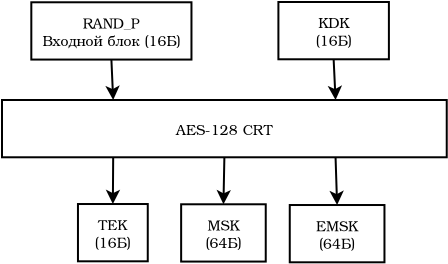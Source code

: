 <?xml version="1.0" encoding="UTF-8"?>
<dia:diagram xmlns:dia="http://www.lysator.liu.se/~alla/dia/">
  <dia:layer name="Фон" visible="true" active="true">
    <dia:group>
      <dia:object type="Flowchart - Box" version="0" id="O0">
        <dia:attribute name="obj_pos">
          <dia:point val="1.917,0.431"/>
        </dia:attribute>
        <dia:attribute name="obj_bb">
          <dia:rectangle val="1.867,0.381;9.932,3.344"/>
        </dia:attribute>
        <dia:attribute name="elem_corner">
          <dia:point val="1.917,0.431"/>
        </dia:attribute>
        <dia:attribute name="elem_width">
          <dia:real val="7.965"/>
        </dia:attribute>
        <dia:attribute name="elem_height">
          <dia:real val="2.864"/>
        </dia:attribute>
        <dia:attribute name="border_width">
          <dia:real val="0.1"/>
        </dia:attribute>
        <dia:attribute name="show_background">
          <dia:boolean val="false"/>
        </dia:attribute>
        <dia:attribute name="padding">
          <dia:real val="0.5"/>
        </dia:attribute>
        <dia:attribute name="text">
          <dia:composite type="text">
            <dia:attribute name="string">
              <dia:string>#RAND_P
Входной блок (16Б)#</dia:string>
            </dia:attribute>
            <dia:attribute name="font">
              <dia:font family="TeX Gyre Bonum" style="0" name="Courier"/>
            </dia:attribute>
            <dia:attribute name="height">
              <dia:real val="0.882"/>
            </dia:attribute>
            <dia:attribute name="pos">
              <dia:point val="5.9,1.736"/>
            </dia:attribute>
            <dia:attribute name="color">
              <dia:color val="#000000"/>
            </dia:attribute>
            <dia:attribute name="alignment">
              <dia:enum val="1"/>
            </dia:attribute>
          </dia:composite>
        </dia:attribute>
      </dia:object>
      <dia:object type="Flowchart - Box" version="0" id="O1">
        <dia:attribute name="obj_pos">
          <dia:point val="14.25,0.417"/>
        </dia:attribute>
        <dia:attribute name="obj_bb">
          <dia:rectangle val="14.2,0.367;19.825,3.331"/>
        </dia:attribute>
        <dia:attribute name="elem_corner">
          <dia:point val="14.25,0.417"/>
        </dia:attribute>
        <dia:attribute name="elem_width">
          <dia:real val="5.525"/>
        </dia:attribute>
        <dia:attribute name="elem_height">
          <dia:real val="2.864"/>
        </dia:attribute>
        <dia:attribute name="border_width">
          <dia:real val="0.1"/>
        </dia:attribute>
        <dia:attribute name="show_background">
          <dia:boolean val="false"/>
        </dia:attribute>
        <dia:attribute name="padding">
          <dia:real val="0.5"/>
        </dia:attribute>
        <dia:attribute name="text">
          <dia:composite type="text">
            <dia:attribute name="string">
              <dia:string>#KDK
(16Б)#</dia:string>
            </dia:attribute>
            <dia:attribute name="font">
              <dia:font family="TeX Gyre Bonum" style="0" name="Courier"/>
            </dia:attribute>
            <dia:attribute name="height">
              <dia:real val="0.882"/>
            </dia:attribute>
            <dia:attribute name="pos">
              <dia:point val="17.012,1.722"/>
            </dia:attribute>
            <dia:attribute name="color">
              <dia:color val="#000000"/>
            </dia:attribute>
            <dia:attribute name="alignment">
              <dia:enum val="1"/>
            </dia:attribute>
          </dia:composite>
        </dia:attribute>
      </dia:object>
      <dia:object type="Flowchart - Box" version="0" id="O2">
        <dia:attribute name="obj_pos">
          <dia:point val="0.43,5.317"/>
        </dia:attribute>
        <dia:attribute name="obj_bb">
          <dia:rectangle val="0.38,5.268;22.718,8.231"/>
        </dia:attribute>
        <dia:attribute name="elem_corner">
          <dia:point val="0.43,5.317"/>
        </dia:attribute>
        <dia:attribute name="elem_width">
          <dia:real val="22.237"/>
        </dia:attribute>
        <dia:attribute name="elem_height">
          <dia:real val="2.864"/>
        </dia:attribute>
        <dia:attribute name="border_width">
          <dia:real val="0.1"/>
        </dia:attribute>
        <dia:attribute name="show_background">
          <dia:boolean val="false"/>
        </dia:attribute>
        <dia:attribute name="padding">
          <dia:real val="0.5"/>
        </dia:attribute>
        <dia:attribute name="text">
          <dia:composite type="text">
            <dia:attribute name="string">
              <dia:string>#AES-128 CRT#</dia:string>
            </dia:attribute>
            <dia:attribute name="font">
              <dia:font family="TeX Gyre Bonum" style="0" name="Courier"/>
            </dia:attribute>
            <dia:attribute name="height">
              <dia:real val="0.882"/>
            </dia:attribute>
            <dia:attribute name="pos">
              <dia:point val="11.549,7.063"/>
            </dia:attribute>
            <dia:attribute name="color">
              <dia:color val="#000000"/>
            </dia:attribute>
            <dia:attribute name="alignment">
              <dia:enum val="1"/>
            </dia:attribute>
          </dia:composite>
        </dia:attribute>
      </dia:object>
      <dia:object type="Flowchart - Box" version="0" id="O3">
        <dia:attribute name="obj_pos">
          <dia:point val="4.228,10.518"/>
        </dia:attribute>
        <dia:attribute name="obj_bb">
          <dia:rectangle val="4.178,10.467;7.768,13.431"/>
        </dia:attribute>
        <dia:attribute name="elem_corner">
          <dia:point val="4.228,10.518"/>
        </dia:attribute>
        <dia:attribute name="elem_width">
          <dia:real val="3.49"/>
        </dia:attribute>
        <dia:attribute name="elem_height">
          <dia:real val="2.864"/>
        </dia:attribute>
        <dia:attribute name="border_width">
          <dia:real val="0.1"/>
        </dia:attribute>
        <dia:attribute name="show_background">
          <dia:boolean val="false"/>
        </dia:attribute>
        <dia:attribute name="padding">
          <dia:real val="0.5"/>
        </dia:attribute>
        <dia:attribute name="text">
          <dia:composite type="text">
            <dia:attribute name="string">
              <dia:string>#TEK
(16Б)#</dia:string>
            </dia:attribute>
            <dia:attribute name="font">
              <dia:font family="TeX Gyre Bonum" style="0" name="Courier"/>
            </dia:attribute>
            <dia:attribute name="height">
              <dia:real val="0.882"/>
            </dia:attribute>
            <dia:attribute name="pos">
              <dia:point val="5.973,11.822"/>
            </dia:attribute>
            <dia:attribute name="color">
              <dia:color val="#000000"/>
            </dia:attribute>
            <dia:attribute name="alignment">
              <dia:enum val="1"/>
            </dia:attribute>
          </dia:composite>
        </dia:attribute>
      </dia:object>
      <dia:object type="Flowchart - Box" version="0" id="O4">
        <dia:attribute name="obj_pos">
          <dia:point val="9.387,10.531"/>
        </dia:attribute>
        <dia:attribute name="obj_bb">
          <dia:rectangle val="9.338,10.482;13.668,13.445"/>
        </dia:attribute>
        <dia:attribute name="elem_corner">
          <dia:point val="9.387,10.531"/>
        </dia:attribute>
        <dia:attribute name="elem_width">
          <dia:real val="4.23"/>
        </dia:attribute>
        <dia:attribute name="elem_height">
          <dia:real val="2.864"/>
        </dia:attribute>
        <dia:attribute name="border_width">
          <dia:real val="0.1"/>
        </dia:attribute>
        <dia:attribute name="show_background">
          <dia:boolean val="false"/>
        </dia:attribute>
        <dia:attribute name="padding">
          <dia:real val="0.5"/>
        </dia:attribute>
        <dia:attribute name="text">
          <dia:composite type="text">
            <dia:attribute name="string">
              <dia:string>#MSK
(64Б)#</dia:string>
            </dia:attribute>
            <dia:attribute name="font">
              <dia:font family="TeX Gyre Bonum" style="0" name="Courier"/>
            </dia:attribute>
            <dia:attribute name="height">
              <dia:real val="0.882"/>
            </dia:attribute>
            <dia:attribute name="pos">
              <dia:point val="11.502,11.836"/>
            </dia:attribute>
            <dia:attribute name="color">
              <dia:color val="#000000"/>
            </dia:attribute>
            <dia:attribute name="alignment">
              <dia:enum val="1"/>
            </dia:attribute>
          </dia:composite>
        </dia:attribute>
      </dia:object>
      <dia:object type="Flowchart - Box" version="0" id="O5">
        <dia:attribute name="obj_pos">
          <dia:point val="14.818,10.568"/>
        </dia:attribute>
        <dia:attribute name="obj_bb">
          <dia:rectangle val="14.768,10.518;19.602,13.481"/>
        </dia:attribute>
        <dia:attribute name="elem_corner">
          <dia:point val="14.818,10.568"/>
        </dia:attribute>
        <dia:attribute name="elem_width">
          <dia:real val="4.735"/>
        </dia:attribute>
        <dia:attribute name="elem_height">
          <dia:real val="2.864"/>
        </dia:attribute>
        <dia:attribute name="border_width">
          <dia:real val="0.1"/>
        </dia:attribute>
        <dia:attribute name="show_background">
          <dia:boolean val="false"/>
        </dia:attribute>
        <dia:attribute name="padding">
          <dia:real val="0.5"/>
        </dia:attribute>
        <dia:attribute name="text">
          <dia:composite type="text">
            <dia:attribute name="string">
              <dia:string>#EMSK
(64Б)#</dia:string>
            </dia:attribute>
            <dia:attribute name="font">
              <dia:font family="TeX Gyre Bonum" style="0" name="Courier"/>
            </dia:attribute>
            <dia:attribute name="height">
              <dia:real val="0.882"/>
            </dia:attribute>
            <dia:attribute name="pos">
              <dia:point val="17.185,11.873"/>
            </dia:attribute>
            <dia:attribute name="color">
              <dia:color val="#000000"/>
            </dia:attribute>
            <dia:attribute name="alignment">
              <dia:enum val="1"/>
            </dia:attribute>
          </dia:composite>
        </dia:attribute>
      </dia:object>
      <dia:object type="Standard - Line" version="0" id="O6">
        <dia:attribute name="obj_pos">
          <dia:point val="5.989,8.181"/>
        </dia:attribute>
        <dia:attribute name="obj_bb">
          <dia:rectangle val="5.615,8.131;6.339,10.629"/>
        </dia:attribute>
        <dia:attribute name="conn_endpoints">
          <dia:point val="5.989,8.181"/>
          <dia:point val="5.973,10.518"/>
        </dia:attribute>
        <dia:attribute name="numcp">
          <dia:int val="1"/>
        </dia:attribute>
        <dia:attribute name="end_arrow">
          <dia:enum val="22"/>
        </dia:attribute>
        <dia:attribute name="end_arrow_length">
          <dia:real val="0.5"/>
        </dia:attribute>
        <dia:attribute name="end_arrow_width">
          <dia:real val="0.5"/>
        </dia:attribute>
        <dia:connections>
          <dia:connection handle="0" to="O2" connection="12"/>
          <dia:connection handle="1" to="O3" connection="2"/>
        </dia:connections>
      </dia:object>
      <dia:object type="Standard - Line" version="0" id="O7">
        <dia:attribute name="obj_pos">
          <dia:point val="5.9,3.294"/>
        </dia:attribute>
        <dia:attribute name="obj_bb">
          <dia:rectangle val="5.601,3.242;6.324,5.429"/>
        </dia:attribute>
        <dia:attribute name="conn_endpoints">
          <dia:point val="5.9,3.294"/>
          <dia:point val="5.989,5.317"/>
        </dia:attribute>
        <dia:attribute name="numcp">
          <dia:int val="1"/>
        </dia:attribute>
        <dia:attribute name="end_arrow">
          <dia:enum val="22"/>
        </dia:attribute>
        <dia:attribute name="end_arrow_length">
          <dia:real val="0.5"/>
        </dia:attribute>
        <dia:attribute name="end_arrow_width">
          <dia:real val="0.5"/>
        </dia:attribute>
        <dia:connections>
          <dia:connection handle="0" to="O0" connection="13"/>
          <dia:connection handle="1" to="O2" connection="1"/>
        </dia:connections>
      </dia:object>
      <dia:object type="Standard - Line" version="0" id="O8">
        <dia:attribute name="obj_pos">
          <dia:point val="17.012,3.281"/>
        </dia:attribute>
        <dia:attribute name="obj_bb">
          <dia:rectangle val="16.718,3.229;17.441,5.429"/>
        </dia:attribute>
        <dia:attribute name="conn_endpoints">
          <dia:point val="17.012,3.281"/>
          <dia:point val="17.108,5.317"/>
        </dia:attribute>
        <dia:attribute name="numcp">
          <dia:int val="1"/>
        </dia:attribute>
        <dia:attribute name="end_arrow">
          <dia:enum val="22"/>
        </dia:attribute>
        <dia:attribute name="end_arrow_length">
          <dia:real val="0.5"/>
        </dia:attribute>
        <dia:attribute name="end_arrow_width">
          <dia:real val="0.5"/>
        </dia:attribute>
        <dia:connections>
          <dia:connection handle="0" to="O1" connection="13"/>
          <dia:connection handle="1" to="O2" connection="3"/>
        </dia:connections>
      </dia:object>
      <dia:object type="Standard - Line" version="0" id="O9">
        <dia:attribute name="obj_pos">
          <dia:point val="11.549,8.181"/>
        </dia:attribute>
        <dia:attribute name="obj_bb">
          <dia:rectangle val="11.153,8.13;11.876,10.643"/>
        </dia:attribute>
        <dia:attribute name="conn_endpoints">
          <dia:point val="11.549,8.181"/>
          <dia:point val="11.502,10.531"/>
        </dia:attribute>
        <dia:attribute name="numcp">
          <dia:int val="1"/>
        </dia:attribute>
        <dia:attribute name="end_arrow">
          <dia:enum val="22"/>
        </dia:attribute>
        <dia:attribute name="end_arrow_length">
          <dia:real val="0.5"/>
        </dia:attribute>
        <dia:attribute name="end_arrow_width">
          <dia:real val="0.5"/>
        </dia:attribute>
        <dia:connections>
          <dia:connection handle="0" to="O2" connection="13"/>
          <dia:connection handle="1" to="O4" connection="2"/>
        </dia:connections>
      </dia:object>
      <dia:object type="Standard - Line" version="0" id="O10">
        <dia:attribute name="obj_pos">
          <dia:point val="17.108,8.181"/>
        </dia:attribute>
        <dia:attribute name="obj_bb">
          <dia:rectangle val="16.804,8.13;17.527,10.679"/>
        </dia:attribute>
        <dia:attribute name="conn_endpoints">
          <dia:point val="17.108,8.181"/>
          <dia:point val="17.185,10.568"/>
        </dia:attribute>
        <dia:attribute name="numcp">
          <dia:int val="1"/>
        </dia:attribute>
        <dia:attribute name="end_arrow">
          <dia:enum val="22"/>
        </dia:attribute>
        <dia:attribute name="end_arrow_length">
          <dia:real val="0.5"/>
        </dia:attribute>
        <dia:attribute name="end_arrow_width">
          <dia:real val="0.5"/>
        </dia:attribute>
        <dia:connections>
          <dia:connection handle="0" to="O2" connection="14"/>
          <dia:connection handle="1" to="O5" connection="2"/>
        </dia:connections>
      </dia:object>
    </dia:group>
  </dia:layer>
</dia:diagram>
